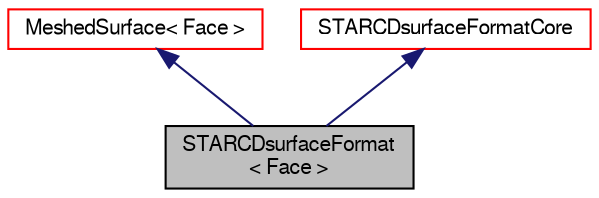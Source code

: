 digraph "STARCDsurfaceFormat&lt; Face &gt;"
{
  bgcolor="transparent";
  edge [fontname="FreeSans",fontsize="10",labelfontname="FreeSans",labelfontsize="10"];
  node [fontname="FreeSans",fontsize="10",shape=record];
  Node13 [label="STARCDsurfaceFormat\l\< Face \>",height=0.2,width=0.4,color="black", fillcolor="grey75", style="filled", fontcolor="black"];
  Node14 -> Node13 [dir="back",color="midnightblue",fontsize="10",style="solid",fontname="FreeSans"];
  Node14 [label="MeshedSurface\< Face \>",height=0.2,width=0.4,color="red",URL="$a29566.html",tooltip="A surface geometry mesh with zone information, not to be confused with the similarly named surfaceMes..."];
  Node27 -> Node13 [dir="back",color="midnightblue",fontsize="10",style="solid",fontname="FreeSans"];
  Node27 [label="STARCDsurfaceFormatCore",height=0.2,width=0.4,color="red",URL="$a29634.html",tooltip="Internal class used by the STARCDsurfaceFormat. "];
}
